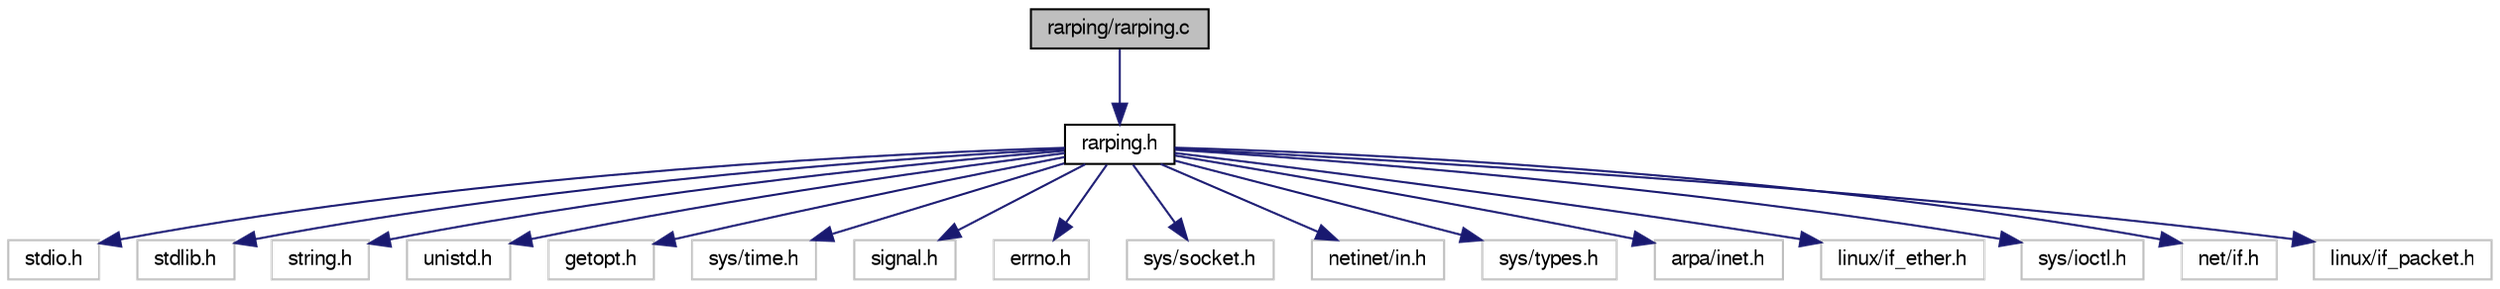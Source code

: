 digraph G
{
  bgcolor="transparent";
  edge [fontname="FreeSans",fontsize=10,labelfontname="FreeSans",labelfontsize=10];
  node [fontname="FreeSans",fontsize=10,shape=record];
  Node1 [label="rarping/rarping.c",height=0.2,width=0.4,color="black", fillcolor="grey75", style="filled" fontcolor="black"];
  Node1 -> Node2 [color="midnightblue",fontsize=10,style="solid",fontname="FreeSans"];
  Node2 [label="rarping.h",height=0.2,width=0.4,color="black",URL="$rarping_8h.html",tooltip="Rarping - send RARP REQUEST to a neighbour host."];
  Node2 -> Node3 [color="midnightblue",fontsize=10,style="solid",fontname="FreeSans"];
  Node3 [label="stdio.h",height=0.2,width=0.4,color="grey75"];
  Node2 -> Node4 [color="midnightblue",fontsize=10,style="solid",fontname="FreeSans"];
  Node4 [label="stdlib.h",height=0.2,width=0.4,color="grey75"];
  Node2 -> Node5 [color="midnightblue",fontsize=10,style="solid",fontname="FreeSans"];
  Node5 [label="string.h",height=0.2,width=0.4,color="grey75"];
  Node2 -> Node6 [color="midnightblue",fontsize=10,style="solid",fontname="FreeSans"];
  Node6 [label="unistd.h",height=0.2,width=0.4,color="grey75"];
  Node2 -> Node7 [color="midnightblue",fontsize=10,style="solid",fontname="FreeSans"];
  Node7 [label="getopt.h",height=0.2,width=0.4,color="grey75"];
  Node2 -> Node8 [color="midnightblue",fontsize=10,style="solid",fontname="FreeSans"];
  Node8 [label="sys/time.h",height=0.2,width=0.4,color="grey75"];
  Node2 -> Node9 [color="midnightblue",fontsize=10,style="solid",fontname="FreeSans"];
  Node9 [label="signal.h",height=0.2,width=0.4,color="grey75"];
  Node2 -> Node10 [color="midnightblue",fontsize=10,style="solid",fontname="FreeSans"];
  Node10 [label="errno.h",height=0.2,width=0.4,color="grey75"];
  Node2 -> Node11 [color="midnightblue",fontsize=10,style="solid",fontname="FreeSans"];
  Node11 [label="sys/socket.h",height=0.2,width=0.4,color="grey75"];
  Node2 -> Node12 [color="midnightblue",fontsize=10,style="solid",fontname="FreeSans"];
  Node12 [label="netinet/in.h",height=0.2,width=0.4,color="grey75"];
  Node2 -> Node13 [color="midnightblue",fontsize=10,style="solid",fontname="FreeSans"];
  Node13 [label="sys/types.h",height=0.2,width=0.4,color="grey75"];
  Node2 -> Node14 [color="midnightblue",fontsize=10,style="solid",fontname="FreeSans"];
  Node14 [label="arpa/inet.h",height=0.2,width=0.4,color="grey75"];
  Node2 -> Node15 [color="midnightblue",fontsize=10,style="solid",fontname="FreeSans"];
  Node15 [label="linux/if_ether.h",height=0.2,width=0.4,color="grey75"];
  Node2 -> Node16 [color="midnightblue",fontsize=10,style="solid",fontname="FreeSans"];
  Node16 [label="sys/ioctl.h",height=0.2,width=0.4,color="grey75"];
  Node2 -> Node17 [color="midnightblue",fontsize=10,style="solid",fontname="FreeSans"];
  Node17 [label="net/if.h",height=0.2,width=0.4,color="grey75"];
  Node2 -> Node18 [color="midnightblue",fontsize=10,style="solid",fontname="FreeSans"];
  Node18 [label="linux/if_packet.h",height=0.2,width=0.4,color="grey75"];
}
